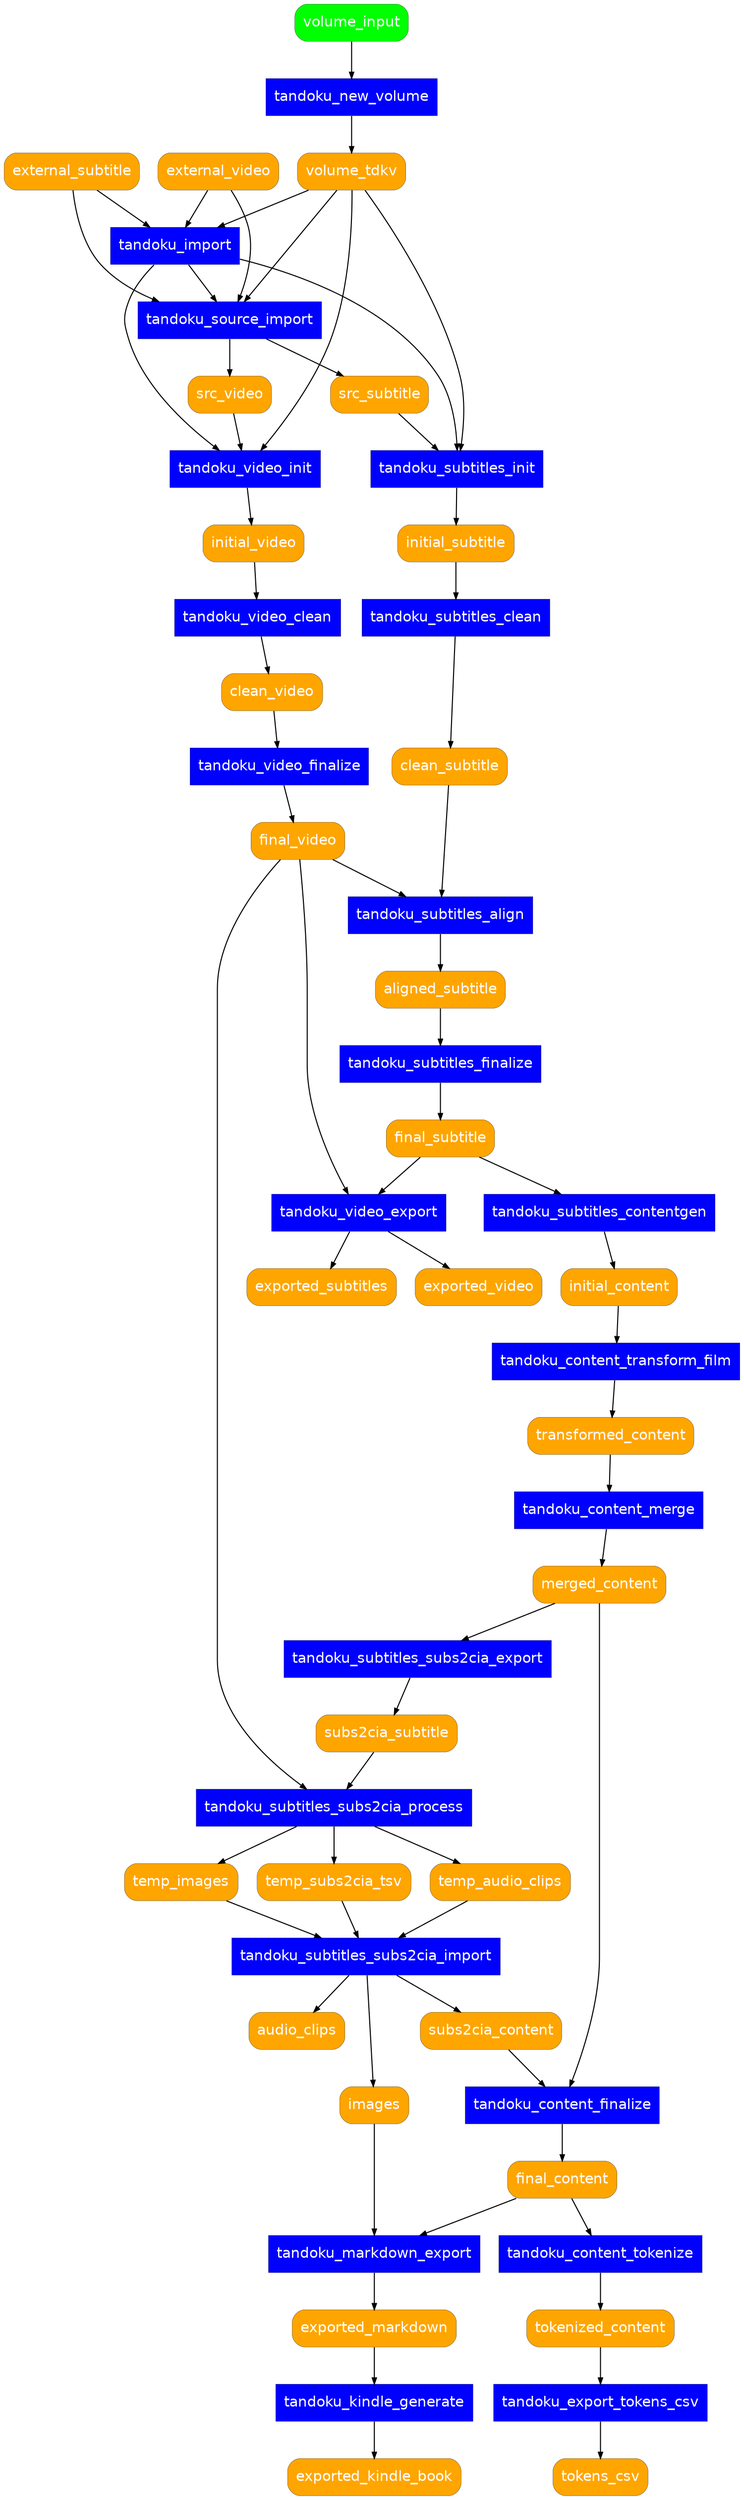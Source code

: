 # TODO: consider generating this from spreadsheet data using PSGraph
# (or create workflow definition in YAML, import to spreadsheet and generate graph from YAML)
digraph {
    graph [fontname="Helvetica"];
    node [fontname="Helvetica" penwidth=0.2];
    edge [fontname="Helvetica" arrowsize="0.6"];

    # processes
    node [shape=rect style="filled" fillcolor=blue fontcolor=white];
    # TODO: align to new module-based API structure
    tandoku_new_volume

    tandoku_export_tokens_csv

    tandoku_import
    
    ## source processes
    tandoku_source_import

    ## film processes (subtitles, video)
    tandoku_subtitles_init
    tandoku_subtitles_clean
    tandoku_subtitles_align
    tandoku_subtitles_finalize
    tandoku_subtitles_contentgen

    tandoku_subtitles_subs2cia_export
    tandoku_subtitles_subs2cia_process
    tandoku_subtitles_subs2cia_import

    tandoku_video_init
    tandoku_video_clean
    tandoku_video_finalize
    tandoku_video_export

    tandoku_content_transform_film

    ## content processes
    tandoku_content_merge
    tandoku_content_finalize
    tandoku_content_tokenize

    ## markdown, kindle processses
    tandoku_markdown_export
    tandoku_kindle_generate

    # artifacts
    node [shape=rect style="filled,rounded" fillcolor=orange];
    volume_tdkv

    initial_content
    transformed_content
    merged_content
    tokenized_content
    final_content

    images

    audio_clips

    tokens_csv

    ## film artifacts
    external_subtitle
    src_subtitle
    initial_subtitle
    clean_subtitle
    aligned_subtitle
    final_subtitle

    external_video
    src_video
    initial_video
    clean_video
    final_video

    exported_video
    exported_subtitles

    subs2cia_subtitle
    temp_subs2cia_tsv
    temp_audio_clips
    temp_images
    subs2cia_content

    ## markdown, kindle
    exported_markdown
    exported_kindle_book

    # user input
    node [shape=rect style="filled,rounded" fillcolor=green];
    volume_input

    # edges
    volume_input -> tandoku_new_volume
    tandoku_new_volume -> volume_tdkv

    tokenized_content -> tandoku_export_tokens_csv
    tandoku_export_tokens_csv -> tokens_csv

    external_subtitle -> tandoku_import
    external_video -> tandoku_import
    volume_tdkv -> tandoku_import
    tandoku_import -> tandoku_source_import
    tandoku_import -> tandoku_subtitles_init
    tandoku_import -> tandoku_video_init

    volume_tdkv -> tandoku_source_import

    ## film edges
    external_subtitle -> tandoku_source_import
    tandoku_source_import -> src_subtitle
    src_subtitle -> tandoku_subtitles_init
    volume_tdkv -> tandoku_subtitles_init
    tandoku_subtitles_init -> initial_subtitle
    initial_subtitle -> tandoku_subtitles_clean
    tandoku_subtitles_clean -> clean_subtitle

    external_video -> tandoku_source_import
    tandoku_source_import -> src_video
    src_video -> tandoku_video_init
    volume_tdkv -> tandoku_video_init
    tandoku_video_init -> initial_video
    initial_video -> tandoku_video_clean
    tandoku_video_clean -> clean_video
    clean_video -> tandoku_video_finalize
    tandoku_video_finalize -> final_video

    clean_subtitle -> tandoku_subtitles_align
    final_video -> tandoku_subtitles_align
    tandoku_subtitles_align -> aligned_subtitle
    aligned_subtitle -> tandoku_subtitles_finalize
    tandoku_subtitles_finalize -> final_subtitle

    final_subtitle -> tandoku_video_export
    final_video -> tandoku_video_export
    tandoku_video_export -> exported_video
    tandoku_video_export -> exported_subtitles

    final_subtitle -> tandoku_subtitles_contentgen
    tandoku_subtitles_contentgen -> initial_content

    initial_content -> tandoku_content_transform_film
    tandoku_content_transform_film -> transformed_content

    merged_content -> tandoku_subtitles_subs2cia_export
    tandoku_subtitles_subs2cia_export -> subs2cia_subtitle
    subs2cia_subtitle -> tandoku_subtitles_subs2cia_process
    final_video -> tandoku_subtitles_subs2cia_process
    tandoku_subtitles_subs2cia_process -> temp_subs2cia_tsv
    tandoku_subtitles_subs2cia_process -> temp_audio_clips
    tandoku_subtitles_subs2cia_process -> temp_images
    temp_subs2cia_tsv -> tandoku_subtitles_subs2cia_import
    temp_audio_clips -> tandoku_subtitles_subs2cia_import
    temp_images -> tandoku_subtitles_subs2cia_import
    tandoku_subtitles_subs2cia_import -> audio_clips
    tandoku_subtitles_subs2cia_import -> images
    tandoku_subtitles_subs2cia_import -> subs2cia_content
    subs2cia_content -> tandoku_content_finalize

    ## general content edges
    transformed_content -> tandoku_content_merge
    tandoku_content_merge -> merged_content
    merged_content -> tandoku_content_finalize
    tandoku_content_finalize -> final_content

    final_content -> tandoku_content_tokenize
    tandoku_content_tokenize -> tokenized_content

    ## markdown export
    final_content -> tandoku_markdown_export
    images -> tandoku_markdown_export
    tandoku_markdown_export -> exported_markdown

    ## kindle export
    exported_markdown -> tandoku_kindle_generate
    tandoku_kindle_generate -> exported_kindle_book
}